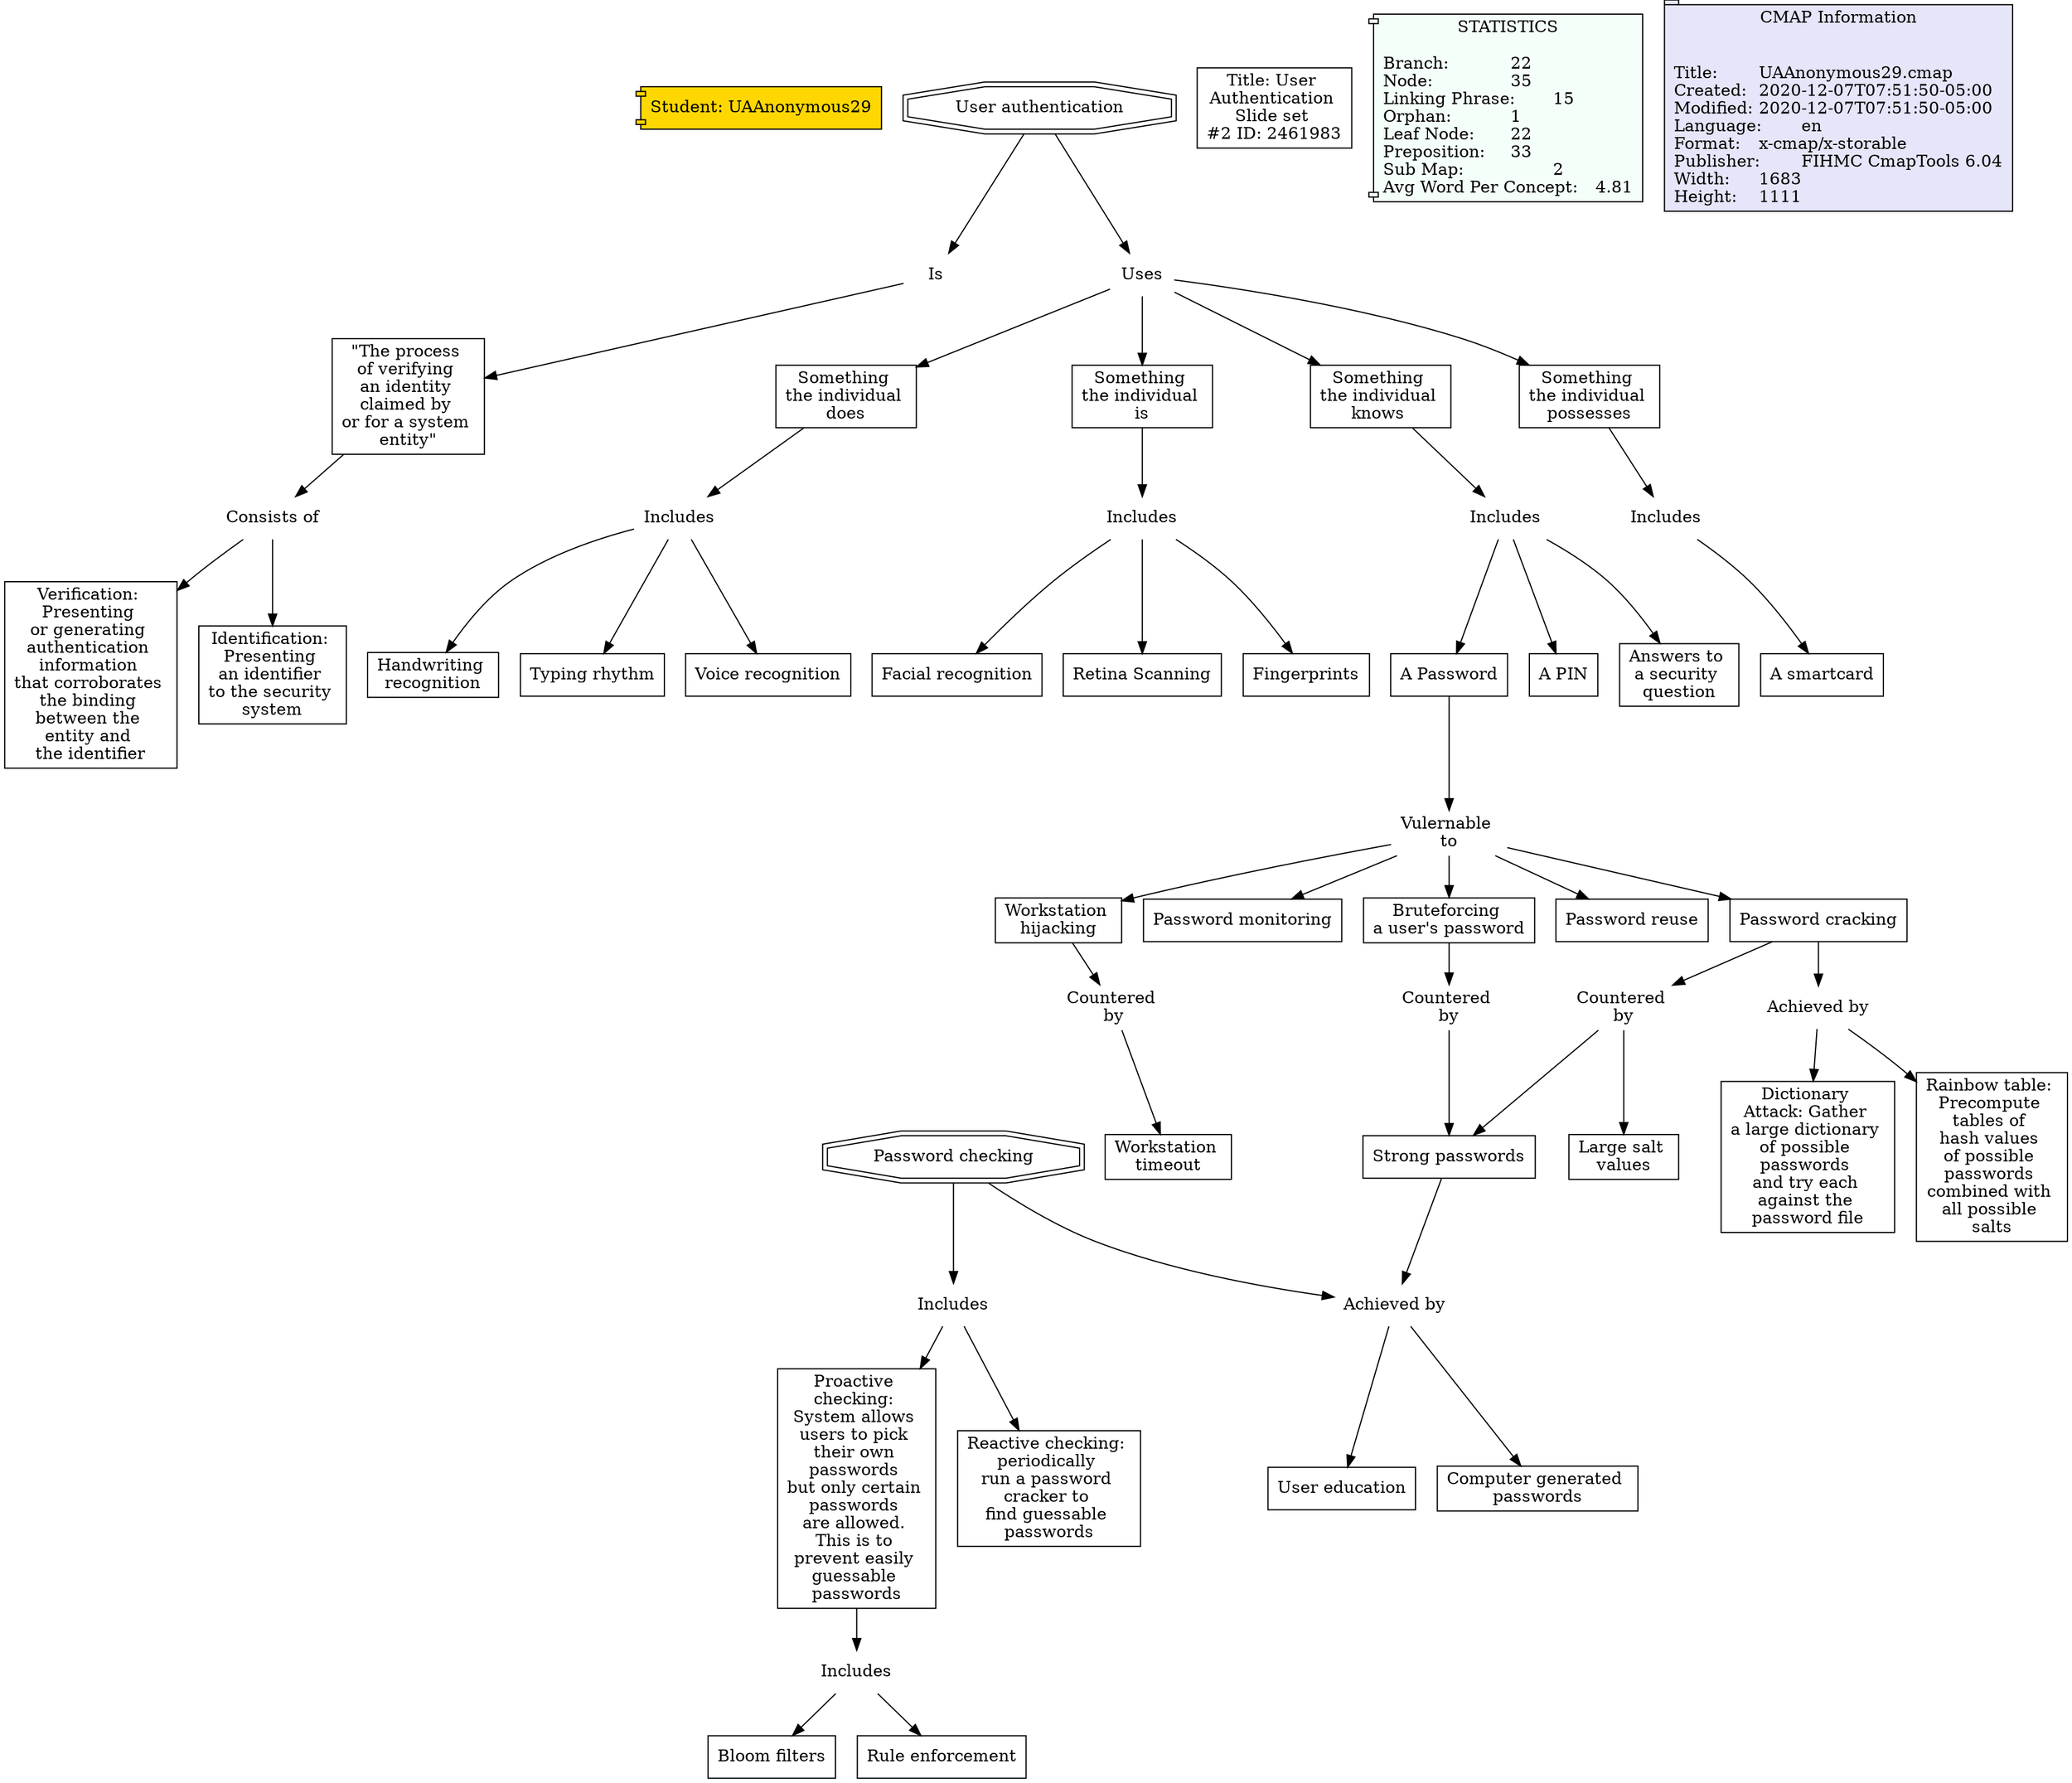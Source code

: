 // The Round Table
digraph {
	Student [label="Student: UAAnonymous29" fillcolor=gold shape=component style=filled]
	"1RRBS76LR-1H8LJMP-2Z6" [label="Achieved by
" shape=none]
	"1RRBS76LQ-2BK0KD5-2Z3" [label="User education
" fillcolor=white shape=rect style=filled]
	"1RRBS76LR-1H8LJMP-2Z6" -> "1RRBS76LQ-2BK0KD5-2Z3" [constraint=true]
	"1RRBS3JQZ-137G4FR-2WP" [label="Countered 
by" shape=none]
	"1RRBS3JQY-JH228L-2WL" [label="Workstation 
timeout" fillcolor=white shape=rect style=filled]
	"1RRBS3JQZ-137G4FR-2WP" -> "1RRBS3JQY-JH228L-2WL" [constraint=true]
	"1RRBSS26F-240JKGS-3H7" [label="Achieved by
" shape=none]
	"1RRBSS26D-LWFK5Y-3H4" [label="Dictionary 
Attack: Gather 
a large dictionary 
of possible 
passwords 
and try each 
against the 
password file
" fillcolor=white shape=rect style=filled]
	"1RRBSS26F-240JKGS-3H7" -> "1RRBSS26D-LWFK5Y-3H4" [constraint=true]
	"1RRBS8TPQ-150DQL3-33Q" [label=Includes shape=none]
	"1RRBS8TPP-1SYB43D-33M" [label="Proactive 
checking: 
System allows 
users to pick 
their own 
passwords 
but only certain 
passwords 
are allowed. 
This is to 
prevent easily 
guessable 
passwords" fillcolor=white shape=rect style=filled]
	"1RRBS8TPQ-150DQL3-33Q" -> "1RRBS8TPP-1SYB43D-33M" [constraint=true]
	"1RRBV5JMH-1F3DH4Y-4WM" [label=Includes shape=none]
	"1RRBV5TL8-W1R64-4XS" [label="Bloom filters
" fillcolor=white shape=rect style=filled]
	"1RRBV5JMH-1F3DH4Y-4WM" -> "1RRBV5TL8-W1R64-4XS" [constraint=true]
	"1RRBP5L2D-105YQ39-MW" [label="Something 
the individual 
possesses" fillcolor=white shape=rect style=filled]
	"1RRBPDJ2B-4QPXBM-YQ" [label=Includes shape=none]
	"1RRBP5L2D-105YQ39-MW" -> "1RRBPDJ2B-4QPXBM-YQ" [constraint=true]
	"1RRBS2DFX-ZP75M6-2VB" [label="Password checking
" fillcolor=white shape=doubleoctagon style=filled]
	"1RRBS76LR-1H8LJMP-2Z6" [label="Achieved by
" shape=none]
	"1RRBS2DFX-ZP75M6-2VB" -> "1RRBS76LR-1H8LJMP-2Z6" [constraint=true]
	"1RRBNVKTK-ZBCC85-CZ" [label="User authentication
" fillcolor=white shape=doubleoctagon style=filled]
	"1RRBNVM82-PQ9TJX-DC" [label=Is shape=none]
	"1RRBNVKTK-ZBCC85-CZ" -> "1RRBNVM82-PQ9TJX-DC" [constraint=true]
	"1RRBR8FDM-BLSQ8G-22S" [label="Vulernable 
to" shape=none]
	"1RRBRC6Y4-14GJK1J-25H" [label="Workstation 
hijacking" fillcolor=white shape=rect style=filled]
	"1RRBR8FDM-BLSQ8G-22S" -> "1RRBRC6Y4-14GJK1J-25H" [constraint=true]
	"1RRBPGJM5-D64JQ-ZW" [label="Consists of
" shape=none]
	"1RRBPH6XZ-FV36BY-11K" [label="Verification: 
Presenting 
or generating 
authentication 
information 
that corroborates 
the binding 
between the 
entity and 
the identifier
" fillcolor=white shape=rect style=filled]
	"1RRBPGJM5-D64JQ-ZW" -> "1RRBPH6XZ-FV36BY-11K" [constraint=true]
	"1RRBQNMBC-CY8G7G-1K4" [label=Includes shape=none]
	"1RRBQP7TN-F42Q03-1LV" [label="Retina Scanning
" fillcolor=white shape=rect style=filled]
	"1RRBQNMBC-CY8G7G-1K4" -> "1RRBQP7TN-F42Q03-1LV" [constraint=true]
	"1RRBPGJM5-D64JQ-ZW" [label="Consists of
" shape=none]
	"1RRBPGJM4-CTCJX5-ZS" [label="Identification: 
Presenting 
an identifier 
to the security 
system" fillcolor=white shape=rect style=filled]
	"1RRBPGJM5-D64JQ-ZW" -> "1RRBPGJM4-CTCJX5-ZS" [constraint=true]
	"1RRBPCFFB-1FS0CS6-WY" [label=Includes shape=none]
	"1RRBQKX1F-CDNLSX-1D2" [label="A PIN" fillcolor=white shape=rect style=filled]
	"1RRBPCFFB-1FS0CS6-WY" -> "1RRBQKX1F-CDNLSX-1D2" [constraint=true]
	"1RRBNVKTK-ZBCC85-CZ" [label="User authentication
" fillcolor=white shape=doubleoctagon style=filled]
	"1RRBP4L9F-LGSJLR-KB" [label=Uses shape=none]
	"1RRBNVKTK-ZBCC85-CZ" -> "1RRBP4L9F-LGSJLR-KB" [constraint=true]
	"1RRBPCFFB-1FS0CS6-WY" [label=Includes shape=none]
	"1RRBQLGJX-1SG0BZL-1F1" [label="Answers to 
a security 
question" fillcolor=white shape=rect style=filled]
	"1RRBPCFFB-1FS0CS6-WY" -> "1RRBQLGJX-1SG0BZL-1F1" [constraint=true]
	"1RRBP6YN6-RHJHZ-RN" [label="Something 
the individual 
does" fillcolor=white shape=rect style=filled]
	"1RRBQPSMW-111P952-1P3" [label=Includes shape=none]
	"1RRBP6YN6-RHJHZ-RN" -> "1RRBQPSMW-111P952-1P3" [constraint=true]
	"1RRBP6G2Y-5C6VSR-PX" [label="Something 
the individual 
is" fillcolor=white shape=rect style=filled]
	"1RRBQNMBC-CY8G7G-1K4" [label=Includes shape=none]
	"1RRBP6G2Y-5C6VSR-PX" -> "1RRBQNMBC-CY8G7G-1K4" [constraint=true]
	"1RRBQPSMW-111P952-1P3" [label=Includes shape=none]
	"1RRBQR264-11B93Y1-1S7" [label="Typing rhythm
" fillcolor=white shape=rect style=filled]
	"1RRBQPSMW-111P952-1P3" -> "1RRBQR264-11B93Y1-1S7" [constraint=true]
	"1RRBS76LR-1H8LJMP-2Z6" [label="Achieved by
" shape=none]
	"1RRBS7X9Z-202WCGQ-30Y" [label="Computer generated 
passwords" fillcolor=white shape=rect style=filled]
	"1RRBS76LR-1H8LJMP-2Z6" -> "1RRBS7X9Z-202WCGQ-30Y" [constraint=true]
	"1RRBR8FDM-BLSQ8G-22S" [label="Vulernable 
to" shape=none]
	"1RRBRSPP0-1S0KBJJ-2H2" [label="Password monitoring
" fillcolor=white shape=rect style=filled]
	"1RRBR8FDM-BLSQ8G-22S" -> "1RRBRSPP0-1S0KBJJ-2H2" [constraint=true]
	"1RRBPDJ2B-4QPXBM-YQ" [label=Includes shape=none]
	"1RRBPDJ29-12R9T36-YM" [label="A smartcard
" fillcolor=white shape=rect style=filled]
	"1RRBPDJ2B-4QPXBM-YQ" -> "1RRBPDJ29-12R9T36-YM" [constraint=true]
	"1RRBQPSMW-111P952-1P3" [label=Includes shape=none]
	"1RRBQPSMV-19WDP84-1P0" [label="Voice recognition
" fillcolor=white shape=rect style=filled]
	"1RRBQPSMW-111P952-1P3" -> "1RRBQPSMV-19WDP84-1P0" [constraint=true]
	"1RRBS2DFX-ZP75M6-2VB" [label="Password checking
" fillcolor=white shape=doubleoctagon style=filled]
	"1RRBS8TPQ-150DQL3-33Q" [label=Includes shape=none]
	"1RRBS2DFX-ZP75M6-2VB" -> "1RRBS8TPQ-150DQL3-33Q" [constraint=true]
	"1RRBR9JB4-11010ZV-24V" [label="Bruteforcing 
a user's password
" fillcolor=white shape=rect style=filled]
	"1RRBSMDQN-1TVQWGQ-3CD" [label="Countered 
by" shape=none]
	"1RRBR9JB4-11010ZV-24V" -> "1RRBSMDQN-1TVQWGQ-3CD" [constraint=true]
	"1RRBP4L9F-LGSJLR-KB" [label=Uses shape=none]
	"1RRBP6YN6-RHJHZ-RN" [label="Something 
the individual 
does" fillcolor=white shape=rect style=filled]
	"1RRBP4L9F-LGSJLR-KB" -> "1RRBP6YN6-RHJHZ-RN" [constraint=true]
	"1RRBT932C-KW8R8T-403" [label="Countered 
by" shape=none]
	"1RRBT10R0-1HM8HWY-3RR" [label="Large salt 
values" fillcolor=white shape=rect style=filled]
	"1RRBT932C-KW8R8T-403" -> "1RRBT10R0-1HM8HWY-3RR" [constraint=true]
	"1RRBS01TM-16YC6D1-2RV" [label="Strong passwords
" fillcolor=white shape=rect style=filled]
	"1RRBS76LR-1H8LJMP-2Z6" [label="Achieved by
" shape=none]
	"1RRBS01TM-16YC6D1-2RV" -> "1RRBS76LR-1H8LJMP-2Z6" [constraint=true]
	"1RRBP4L9F-LGSJLR-KB" [label=Uses shape=none]
	"1RRBP4L9D-14NB25C-K7" [label="Something 
the individual 
knows " fillcolor=white shape=rect style=filled]
	"1RRBP4L9F-LGSJLR-KB" -> "1RRBP4L9D-14NB25C-K7" [constraint=true]
	"1RRBS8TPQ-150DQL3-33Q" [label=Includes shape=none]
	"1RRBSB4RM-11XD6S5-35K" [label="Reactive checking: 
periodically 
run a password 
cracker to 
find guessable 
passwords" fillcolor=white shape=rect style=filled]
	"1RRBS8TPQ-150DQL3-33Q" -> "1RRBSB4RM-11XD6S5-35K" [constraint=true]
	"1RRBR8FDM-BLSQ8G-22S" [label="Vulernable 
to" shape=none]
	"1RRBRS3LY-C80VX9-2F5" [label="Password reuse
" fillcolor=white shape=rect style=filled]
	"1RRBR8FDM-BLSQ8G-22S" -> "1RRBRS3LY-C80VX9-2F5" [constraint=true]
	"1RRBQNMBC-CY8G7G-1K4" [label=Includes shape=none]
	"1RRBQNMBB-6XMWZN-1K1" [label=Fingerprints fillcolor=white shape=rect style=filled]
	"1RRBQNMBC-CY8G7G-1K4" -> "1RRBQNMBB-6XMWZN-1K1" [constraint=true]
	"1RRBPCFFB-1FS0CS6-WY" [label=Includes shape=none]
	"1RRBPCFF9-20NTSHL-WV" [label="A Password
" fillcolor=white shape=rect style=filled]
	"1RRBPCFFB-1FS0CS6-WY" -> "1RRBPCFF9-20NTSHL-WV" [constraint=true]
	"1RRBR8FDM-BLSQ8G-22S" [label="Vulernable 
to" shape=none]
	"1RRBR9JB4-11010ZV-24V" [label="Bruteforcing 
a user's password
" fillcolor=white shape=rect style=filled]
	"1RRBR8FDM-BLSQ8G-22S" -> "1RRBR9JB4-11010ZV-24V" [constraint=true]
	"1RRBRC6Y4-14GJK1J-25H" [label="Workstation 
hijacking" fillcolor=white shape=rect style=filled]
	"1RRBS3JQZ-137G4FR-2WP" [label="Countered 
by" shape=none]
	"1RRBRC6Y4-14GJK1J-25H" -> "1RRBS3JQZ-137G4FR-2WP" [constraint=true]
	"1RRBV5JMH-1F3DH4Y-4WM" [label=Includes shape=none]
	"1RRBV5JMG-480TNK-4WJ" [label="Rule enforcement
" fillcolor=white shape=rect style=filled]
	"1RRBV5JMH-1F3DH4Y-4WM" -> "1RRBV5JMG-480TNK-4WJ" [constraint=true]
	"1RRBR8FDL-1FFR9FC-22P" [label="Password cracking
" fillcolor=white shape=rect style=filled]
	"1RRBT932C-KW8R8T-403" [label="Countered 
by" shape=none]
	"1RRBR8FDL-1FFR9FC-22P" -> "1RRBT932C-KW8R8T-403" [constraint=true]
	"1RRBR8FDL-1FFR9FC-22P" [label="Password cracking
" fillcolor=white shape=rect style=filled]
	"1RRBSS26F-240JKGS-3H7" [label="Achieved by
" shape=none]
	"1RRBR8FDL-1FFR9FC-22P" -> "1RRBSS26F-240JKGS-3H7" [constraint=true]
	"1RRBS8TPP-1SYB43D-33M" [label="Proactive 
checking: 
System allows 
users to pick 
their own 
passwords 
but only certain 
passwords 
are allowed. 
This is to 
prevent easily 
guessable 
passwords" fillcolor=white shape=rect style=filled]
	"1RRBV5JMH-1F3DH4Y-4WM" [label=Includes shape=none]
	"1RRBS8TPP-1SYB43D-33M" -> "1RRBV5JMH-1F3DH4Y-4WM" [constraint=true]
	"1RRBQPSMW-111P952-1P3" [label=Includes shape=none]
	"1RRBQQ8WF-BWG3BV-1QS" [label="Handwriting 
recognition" fillcolor=white shape=rect style=filled]
	"1RRBQPSMW-111P952-1P3" -> "1RRBQQ8WF-BWG3BV-1QS" [constraint=true]
	"1RRBSS26F-240JKGS-3H7" [label="Achieved by
" shape=none]
	"1RRBSSQBR-277GDRB-3JY" [label="Rainbow table: 
Precompute 
tables of 
hash values 
of possible 
passwords 
combined with 
all possible 
salts" fillcolor=white shape=rect style=filled]
	"1RRBSS26F-240JKGS-3H7" -> "1RRBSSQBR-277GDRB-3JY" [constraint=true]
	"1RRBPCFF9-20NTSHL-WV" [label="A Password
" fillcolor=white shape=rect style=filled]
	"1RRBR8FDM-BLSQ8G-22S" [label="Vulernable 
to" shape=none]
	"1RRBPCFF9-20NTSHL-WV" -> "1RRBR8FDM-BLSQ8G-22S" [constraint=true]
	"1RRBP4L9F-LGSJLR-KB" [label=Uses shape=none]
	"1RRBP5L2D-105YQ39-MW" [label="Something 
the individual 
possesses" fillcolor=white shape=rect style=filled]
	"1RRBP4L9F-LGSJLR-KB" -> "1RRBP5L2D-105YQ39-MW" [constraint=true]
	"1RRBR8FDM-BLSQ8G-22S" [label="Vulernable 
to" shape=none]
	"1RRBR8FDL-1FFR9FC-22P" [label="Password cracking
" fillcolor=white shape=rect style=filled]
	"1RRBR8FDM-BLSQ8G-22S" -> "1RRBR8FDL-1FFR9FC-22P" [constraint=true]
	"1RRBNVM82-PQ9TJX-DC" [label=Is shape=none]
	"1RRBNVM80-27TJFX5-D8" [label="\"The process 
of verifying 
an identity 
claimed by 
or for a system 
entity\"" fillcolor=white shape=rect style=filled]
	"1RRBNVM82-PQ9TJX-DC" -> "1RRBNVM80-27TJFX5-D8" [constraint=true]
	"1RRBP4L9F-LGSJLR-KB" [label=Uses shape=none]
	"1RRBP6G2Y-5C6VSR-PX" [label="Something 
the individual 
is" fillcolor=white shape=rect style=filled]
	"1RRBP4L9F-LGSJLR-KB" -> "1RRBP6G2Y-5C6VSR-PX" [constraint=true]
	"1RRBNVM80-27TJFX5-D8" [label="\"The process 
of verifying 
an identity 
claimed by 
or for a system 
entity\"" fillcolor=white shape=rect style=filled]
	"1RRBPGJM5-D64JQ-ZW" [label="Consists of
" shape=none]
	"1RRBNVM80-27TJFX5-D8" -> "1RRBPGJM5-D64JQ-ZW" [constraint=true]
	"1RRBT932C-KW8R8T-403" [label="Countered 
by" shape=none]
	"1RRBS01TM-16YC6D1-2RV" [label="Strong passwords
" fillcolor=white shape=rect style=filled]
	"1RRBT932C-KW8R8T-403" -> "1RRBS01TM-16YC6D1-2RV" [constraint=true]
	"1RRBSMDQN-1TVQWGQ-3CD" [label="Countered 
by" shape=none]
	"1RRBS01TM-16YC6D1-2RV" [label="Strong passwords
" fillcolor=white shape=rect style=filled]
	"1RRBSMDQN-1TVQWGQ-3CD" -> "1RRBS01TM-16YC6D1-2RV" [constraint=true]
	"1RRBQNMBC-CY8G7G-1K4" [label=Includes shape=none]
	"1RRBQPFKW-120XLQW-1MV" [label="Facial recognition
" fillcolor=white shape=rect style=filled]
	"1RRBQNMBC-CY8G7G-1K4" -> "1RRBQPFKW-120XLQW-1MV" [constraint=true]
	"1RRBP4L9D-14NB25C-K7" [label="Something 
the individual 
knows " fillcolor=white shape=rect style=filled]
	"1RRBPCFFB-1FS0CS6-WY" [label=Includes shape=none]
	"1RRBP4L9D-14NB25C-K7" -> "1RRBPCFFB-1FS0CS6-WY" [constraint=true]
	"1RRBV9CDD-4BGKN-522" [label="Title: User 
Authentication 
Slide set 
#2 ID: 2461983
" fillcolor=white shape=rect style=filled]
	statictics [label="STATISTICS
\lBranch:		22\lNode:		35\lLinking Phrase:	15\lOrphan:		1\lLeaf Node:	22\lPreposition:	33\lSub Map:		2\lAvg Word Per Concept:	4.81\l" Gsplines=true fillcolor="#F5FFFA" shape=component style=filled]
	file_info [label="CMAP Information

\lTitle:	UAAnonymous29.cmap\lCreated:	2020-12-07T07:51:50-05:00\lModified:	2020-12-07T07:51:50-05:00\lLanguage:	en\lFormat:	x-cmap/x-storable\lPublisher:	FIHMC CmapTools 6.04\lWidth:	1683\lHeight:	1111\l" Gsplines=true fillcolor="#E6E6FA" shape=tab style=filled]
}

